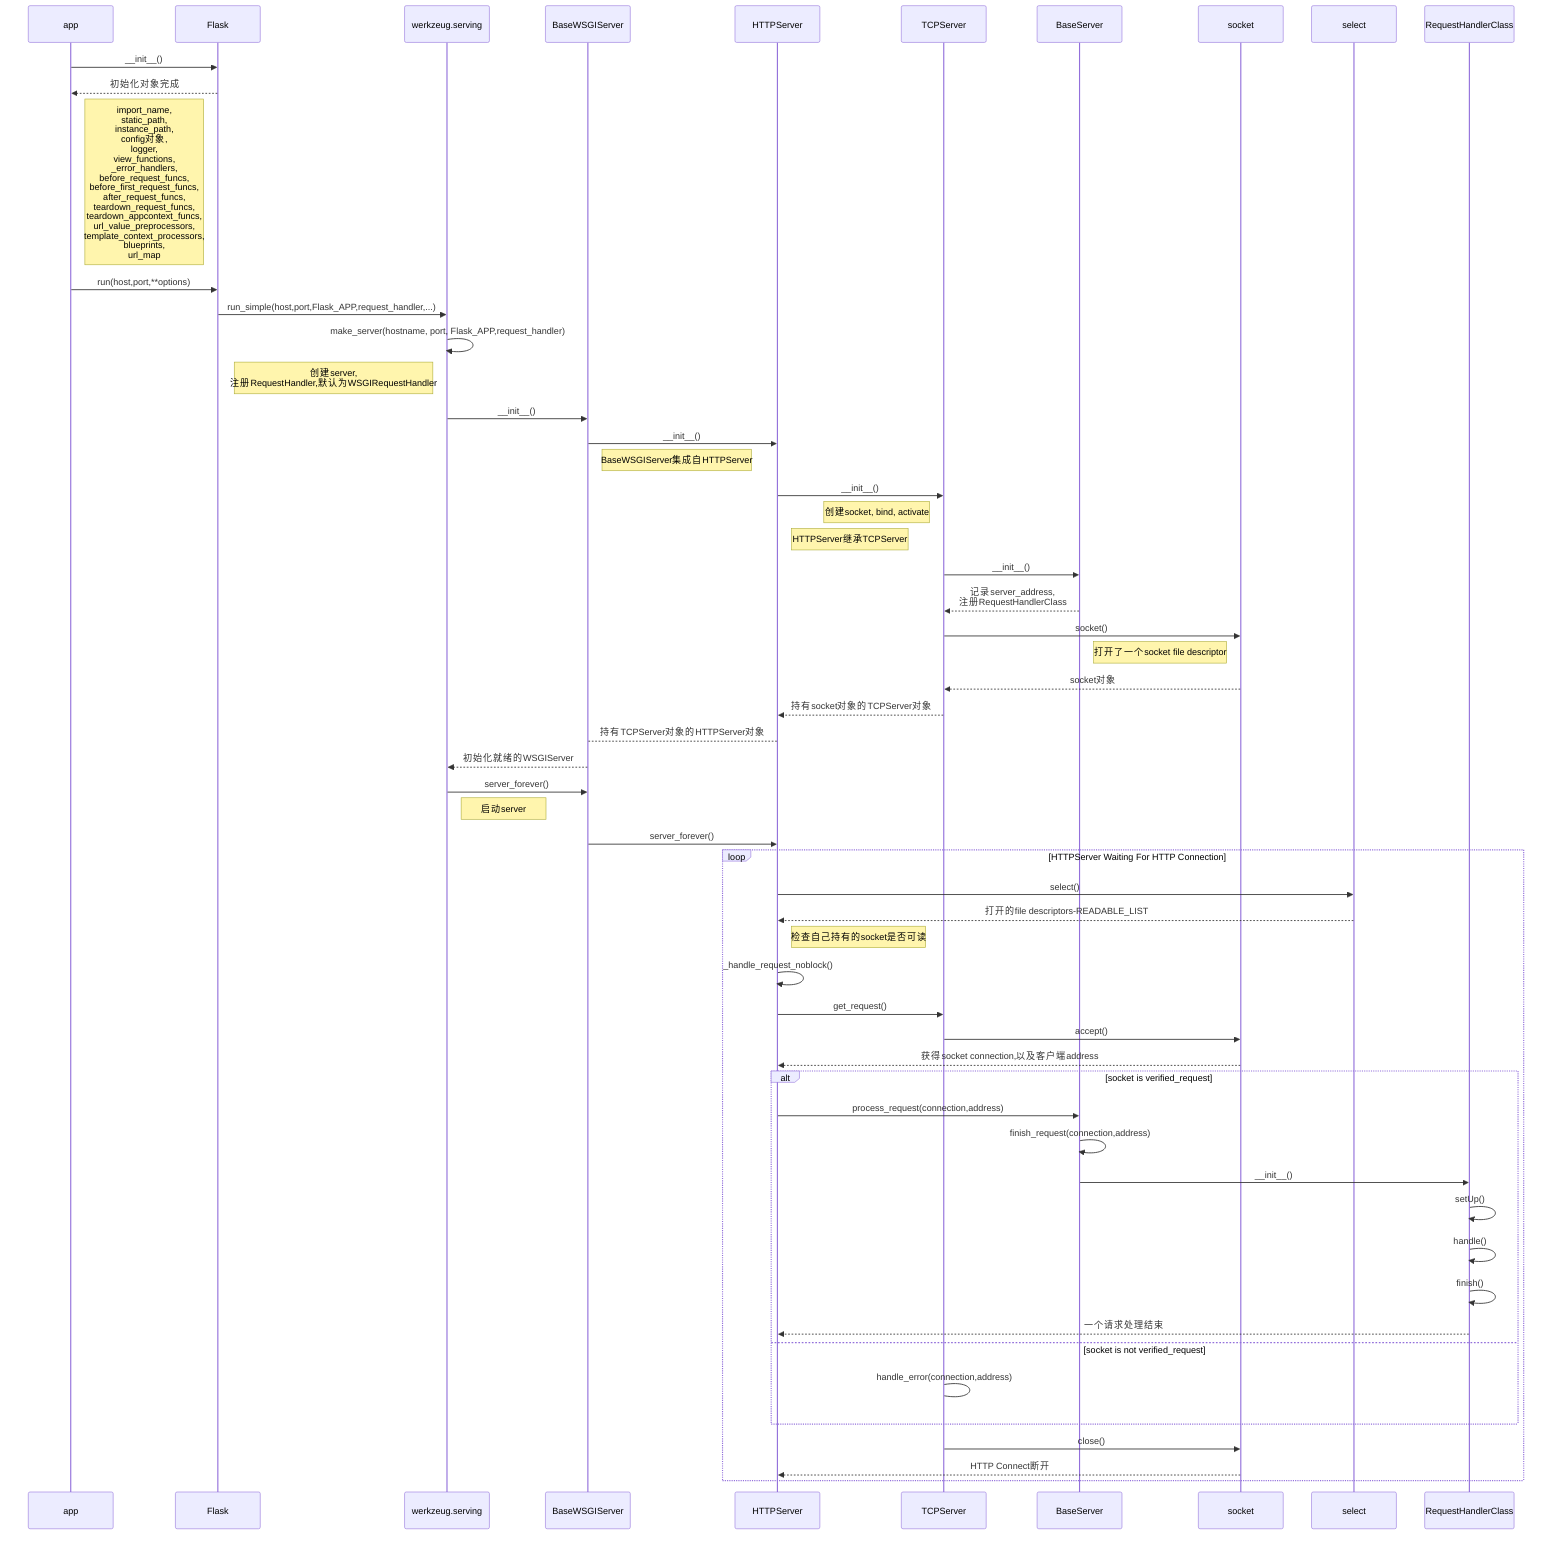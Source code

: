 sequenceDiagram
  participant app
  participant Flask
  participant werkzeug.serving


  app->>Flask: __init__()
  Flask-->>app: 初始化对象完成
  Note left of Flask: import_name,<br/>static_path,<br/>instance_path,<br/>config对象,<br/>logger,<br/>view_functions,<br/>_error_handlers,<br/>before_request_funcs,<br/>before_first_request_funcs,<br/>after_request_funcs,<br/>teardown_request_funcs,<br/>teardown_appcontext_funcs,<br/>url_value_preprocessors,<br/>template_context_processors,<br/>blueprints,<br/>url_map

  app->>Flask: run(host,port,**options)

  Flask->> werkzeug.serving: run_simple(host,port,Flask_APP,request_handler,...)

  werkzeug.serving->>werkzeug.serving: make_server(hostname, port, Flask_APP,request_handler)
  Note left of werkzeug.serving: 创建server,<br/>注册RequestHandler,默认为WSGIRequestHandler

  werkzeug.serving->>BaseWSGIServer: __init__()

  BaseWSGIServer->>HTTPServer: __init__()
  Note right of BaseWSGIServer: BaseWSGIServer集成自HTTPServer

  HTTPServer->>TCPServer: __init__()
  Note left of TCPServer: 创建socket, bind, activate
  Note right of HTTPServer: HTTPServer继承TCPServer

  TCPServer->>BaseServer: __init__()

  BaseServer-->>TCPServer: 记录server_address,<br/>注册RequestHandlerClass

  TCPServer->>socket: socket()
  Note left of socket: 打开了一个socket file descriptor

  socket-->>TCPServer: socket对象

  TCPServer-->>HTTPServer: 持有socket对象的TCPServer对象

  HTTPServer-->BaseWSGIServer: 持有TCPServer对象的HTTPServer对象

  BaseWSGIServer-->>werkzeug.serving: 初始化就绪的WSGIServer

  werkzeug.serving->>BaseWSGIServer: server_forever()
  Note right of werkzeug.serving: 启动server

  BaseWSGIServer->>HTTPServer: server_forever()

  loop HTTPServer Waiting For HTTP Connection

    HTTPServer->>select: select()

    select-->>HTTPServer: 打开的file descriptors-READABLE_LIST
    Note right of HTTPServer: 检查自己持有的socket是否可读

    HTTPServer->>HTTPServer: _handle_request_noblock()

    HTTPServer->>TCPServer: get_request()

    TCPServer->>socket: accept()

    socket-->>HTTPServer: 获得socket connection,以及客户端address

    alt socket is verified_request

      HTTPServer->>BaseServer: process_request(connection,address)
      BaseServer->>BaseServer: finish_request(connection,address)
      BaseServer->>RequestHandlerClass: __init__()
      RequestHandlerClass->>RequestHandlerClass: setUp()
      RequestHandlerClass->>RequestHandlerClass: handle()
      RequestHandlerClass->>RequestHandlerClass: finish()
      RequestHandlerClass-->>HTTPServer: 一个请求处理结束

    else socket is not verified_request

      TCPServer->TCPServer: handle_error(connection,address)

    end

    TCPServer->>socket: close()

    socket-->>HTTPServer: HTTP Connect断开
  end